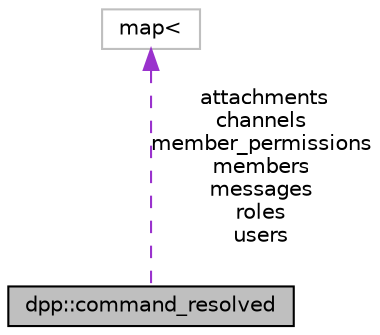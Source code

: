 digraph "dpp::command_resolved"
{
 // INTERACTIVE_SVG=YES
 // LATEX_PDF_SIZE
  bgcolor="transparent";
  edge [fontname="Helvetica",fontsize="10",labelfontname="Helvetica",labelfontsize="10"];
  node [fontname="Helvetica",fontsize="10",shape=record];
  Node1 [label="dpp::command_resolved",height=0.2,width=0.4,color="black", fillcolor="grey75", style="filled", fontcolor="black",tooltip="Resolved snowflake ids to users, guild members, roles and channels."];
  Node2 -> Node1 [dir="back",color="darkorchid3",fontsize="10",style="dashed",label=" attachments\nchannels\nmember_permissions\nmembers\nmessages\nroles\nusers" ,fontname="Helvetica"];
  Node2 [label="map\<",height=0.2,width=0.4,color="grey75",tooltip=" "];
}
